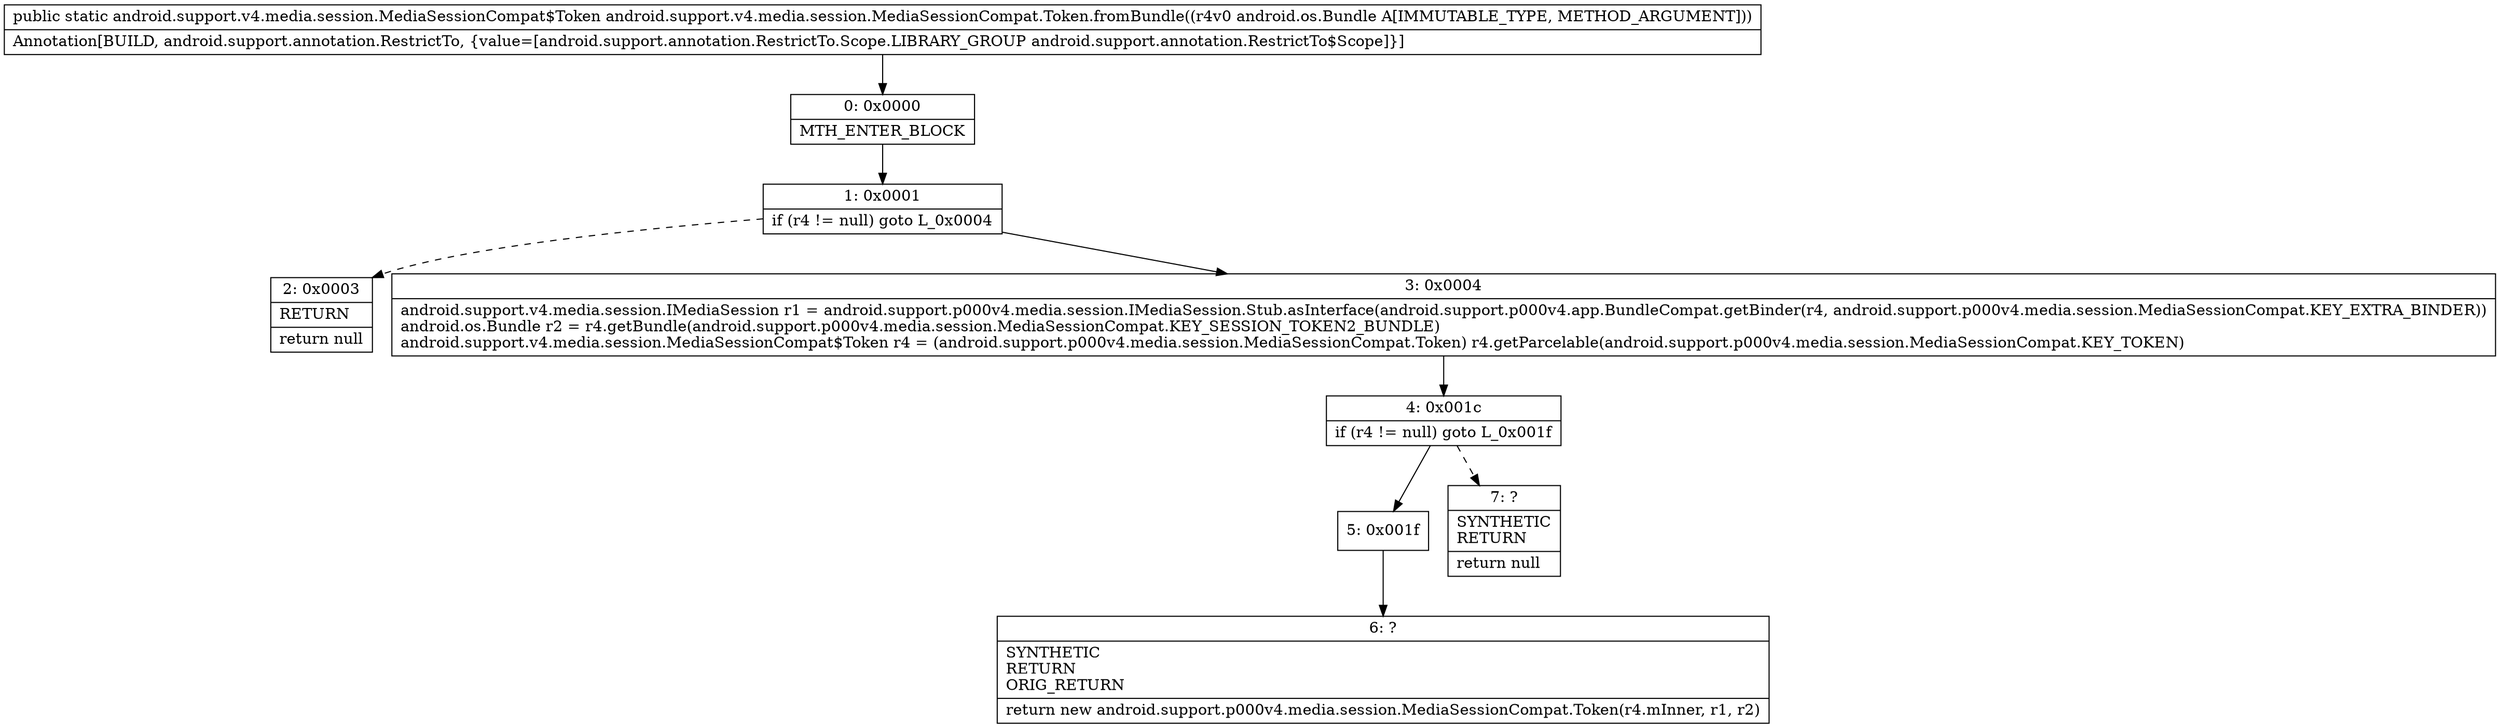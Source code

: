 digraph "CFG forandroid.support.v4.media.session.MediaSessionCompat.Token.fromBundle(Landroid\/os\/Bundle;)Landroid\/support\/v4\/media\/session\/MediaSessionCompat$Token;" {
Node_0 [shape=record,label="{0\:\ 0x0000|MTH_ENTER_BLOCK\l}"];
Node_1 [shape=record,label="{1\:\ 0x0001|if (r4 != null) goto L_0x0004\l}"];
Node_2 [shape=record,label="{2\:\ 0x0003|RETURN\l|return null\l}"];
Node_3 [shape=record,label="{3\:\ 0x0004|android.support.v4.media.session.IMediaSession r1 = android.support.p000v4.media.session.IMediaSession.Stub.asInterface(android.support.p000v4.app.BundleCompat.getBinder(r4, android.support.p000v4.media.session.MediaSessionCompat.KEY_EXTRA_BINDER))\landroid.os.Bundle r2 = r4.getBundle(android.support.p000v4.media.session.MediaSessionCompat.KEY_SESSION_TOKEN2_BUNDLE)\landroid.support.v4.media.session.MediaSessionCompat$Token r4 = (android.support.p000v4.media.session.MediaSessionCompat.Token) r4.getParcelable(android.support.p000v4.media.session.MediaSessionCompat.KEY_TOKEN)\l}"];
Node_4 [shape=record,label="{4\:\ 0x001c|if (r4 != null) goto L_0x001f\l}"];
Node_5 [shape=record,label="{5\:\ 0x001f}"];
Node_6 [shape=record,label="{6\:\ ?|SYNTHETIC\lRETURN\lORIG_RETURN\l|return new android.support.p000v4.media.session.MediaSessionCompat.Token(r4.mInner, r1, r2)\l}"];
Node_7 [shape=record,label="{7\:\ ?|SYNTHETIC\lRETURN\l|return null\l}"];
MethodNode[shape=record,label="{public static android.support.v4.media.session.MediaSessionCompat$Token android.support.v4.media.session.MediaSessionCompat.Token.fromBundle((r4v0 android.os.Bundle A[IMMUTABLE_TYPE, METHOD_ARGUMENT]))  | Annotation[BUILD, android.support.annotation.RestrictTo, \{value=[android.support.annotation.RestrictTo.Scope.LIBRARY_GROUP android.support.annotation.RestrictTo$Scope]\}]\l}"];
MethodNode -> Node_0;
Node_0 -> Node_1;
Node_1 -> Node_2[style=dashed];
Node_1 -> Node_3;
Node_3 -> Node_4;
Node_4 -> Node_5;
Node_4 -> Node_7[style=dashed];
Node_5 -> Node_6;
}

